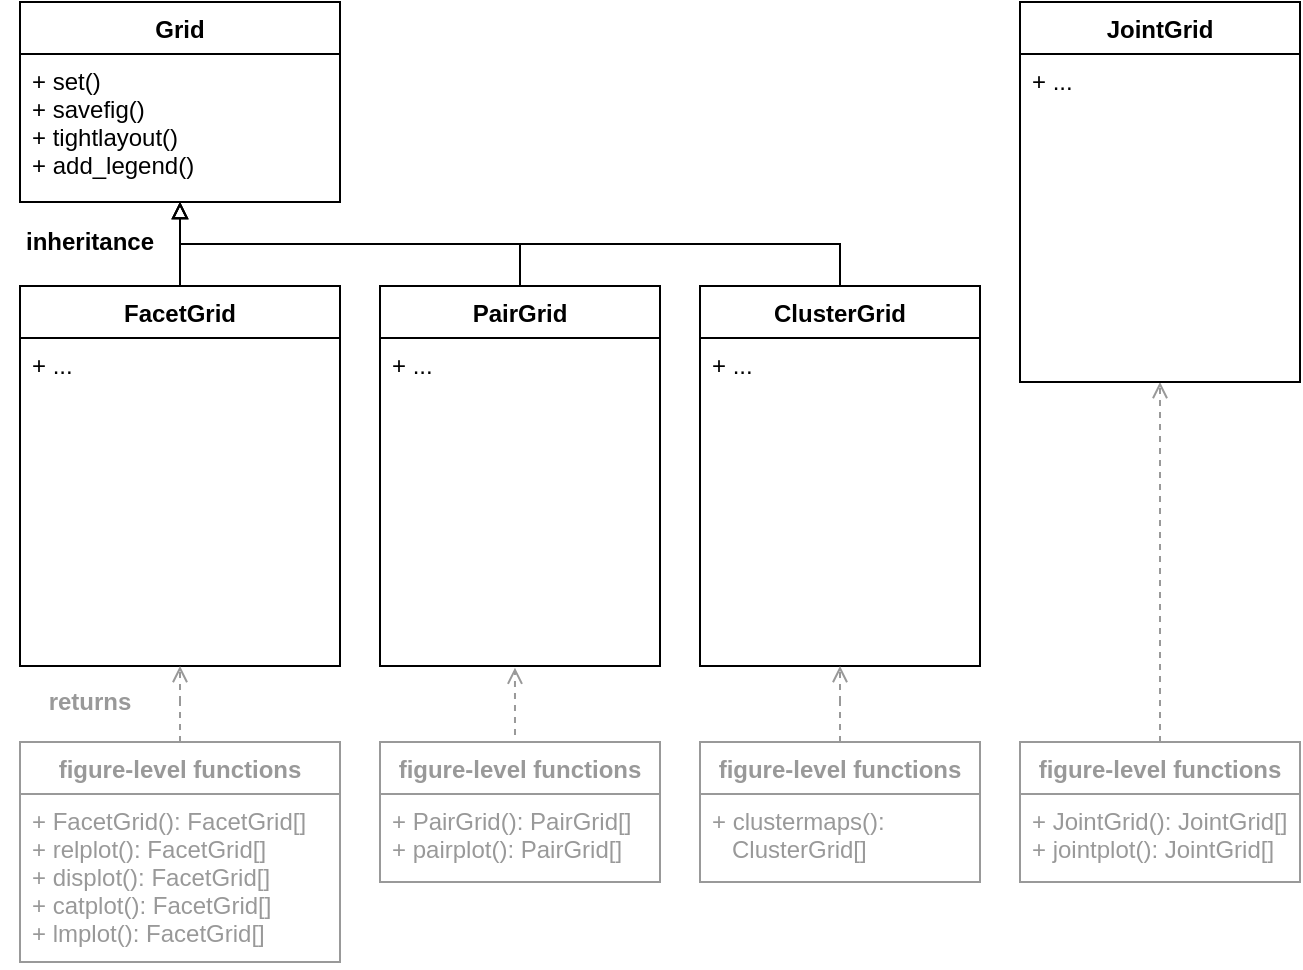 <mxfile version="13.7.7" type="device"><diagram id="jCbH1Vbx3L169Gv2vxT2" name="Page-1"><mxGraphModel dx="1673" dy="839" grid="1" gridSize="10" guides="1" tooltips="1" connect="1" arrows="1" fold="1" page="1" pageScale="1" pageWidth="827" pageHeight="1169" background="#ffffff" math="0" shadow="0"><root><mxCell id="0"/><mxCell id="1" parent="0"/><mxCell id="2" value="Grid" style="swimlane;fontStyle=1;align=center;verticalAlign=top;childLayout=stackLayout;horizontal=1;startSize=26;horizontalStack=0;resizeParent=1;resizeParentMax=0;resizeLast=0;collapsible=1;marginBottom=0;swimlaneFillColor=#ffffff;fontFamily=Helvetica;" parent="1" vertex="1"><mxGeometry x="40" y="40" width="160" height="100" as="geometry"/></mxCell><mxCell id="5" value="+ set()&#10;+ savefig()&#10;+ tightlayout()&#10;+ add_legend()" style="text;strokeColor=none;fillColor=none;align=left;verticalAlign=top;spacingLeft=4;spacingRight=4;overflow=hidden;rotatable=0;points=[[0,0.5],[1,0.5]];portConstraint=eastwest;fontFamily=Helvetica;" parent="2" vertex="1"><mxGeometry y="26" width="160" height="74" as="geometry"/></mxCell><mxCell id="9" style="edgeStyle=orthogonalEdgeStyle;rounded=0;html=1;exitX=0.5;exitY=0;jettySize=auto;orthogonalLoop=1;endArrow=block;endFill=0;fontFamily=Helvetica;" parent="1" source="6" target="2" edge="1"><mxGeometry relative="1" as="geometry"/></mxCell><mxCell id="6" value="FacetGrid" style="swimlane;fontStyle=1;align=center;verticalAlign=top;childLayout=stackLayout;horizontal=1;startSize=26;horizontalStack=0;resizeParent=1;resizeParentMax=0;resizeLast=0;collapsible=1;marginBottom=0;swimlaneFillColor=#ffffff;fontFamily=Helvetica;" parent="1" vertex="1"><mxGeometry x="40" y="182" width="160" height="190" as="geometry"/></mxCell><mxCell id="7" value="+ ..." style="text;strokeColor=none;fillColor=none;align=left;verticalAlign=top;spacingLeft=4;spacingRight=4;overflow=hidden;rotatable=0;points=[[0,0.5],[1,0.5]];portConstraint=eastwest;fontFamily=Helvetica;" parent="6" vertex="1"><mxGeometry y="26" width="160" height="164" as="geometry"/></mxCell><mxCell id="12" style="edgeStyle=orthogonalEdgeStyle;rounded=0;html=1;exitX=0.5;exitY=0;endArrow=block;endFill=0;jettySize=auto;orthogonalLoop=1;fontFamily=Helvetica;" parent="1" source="10" target="2" edge="1"><mxGeometry relative="1" as="geometry"/></mxCell><mxCell id="10" value="PairGrid" style="swimlane;fontStyle=1;align=center;verticalAlign=top;childLayout=stackLayout;horizontal=1;startSize=26;horizontalStack=0;resizeParent=1;resizeParentMax=0;resizeLast=0;collapsible=1;marginBottom=0;swimlaneFillColor=#ffffff;fontFamily=Helvetica;" parent="1" vertex="1"><mxGeometry x="220" y="182" width="140" height="190" as="geometry"/></mxCell><mxCell id="11" value="+ ..." style="text;strokeColor=none;fillColor=none;align=left;verticalAlign=top;spacingLeft=4;spacingRight=4;overflow=hidden;rotatable=0;points=[[0,0.5],[1,0.5]];portConstraint=eastwest;fontFamily=Helvetica;" parent="10" vertex="1"><mxGeometry y="26" width="140" height="164" as="geometry"/></mxCell><mxCell id="15" style="edgeStyle=orthogonalEdgeStyle;rounded=0;html=1;exitX=0.5;exitY=0;endArrow=block;endFill=0;jettySize=auto;orthogonalLoop=1;fontFamily=Helvetica;" parent="1" source="13" target="2" edge="1"><mxGeometry relative="1" as="geometry"/></mxCell><mxCell id="13" value="ClusterGrid" style="swimlane;fontStyle=1;align=center;verticalAlign=top;childLayout=stackLayout;horizontal=1;startSize=26;horizontalStack=0;resizeParent=1;resizeParentMax=0;resizeLast=0;collapsible=1;marginBottom=0;swimlaneFillColor=#ffffff;fontFamily=Helvetica;" parent="1" vertex="1"><mxGeometry x="380" y="182" width="140" height="190" as="geometry"/></mxCell><mxCell id="14" value="+ ..." style="text;strokeColor=none;fillColor=none;align=left;verticalAlign=top;spacingLeft=4;spacingRight=4;overflow=hidden;rotatable=0;points=[[0,0.5],[1,0.5]];portConstraint=eastwest;fontFamily=Helvetica;" parent="13" vertex="1"><mxGeometry y="26" width="140" height="164" as="geometry"/></mxCell><mxCell id="30" style="edgeStyle=orthogonalEdgeStyle;rounded=0;html=1;exitX=0.5;exitY=0;dashed=1;endArrow=open;endFill=0;jettySize=auto;orthogonalLoop=1;fontFamily=Helvetica;strokeColor=#999999;" parent="1" source="22" target="6" edge="1"><mxGeometry relative="1" as="geometry"/></mxCell><mxCell id="31" style="edgeStyle=orthogonalEdgeStyle;rounded=0;html=1;exitX=0.5;exitY=0;entryX=0.482;entryY=1.005;entryPerimeter=0;dashed=1;endArrow=open;endFill=0;jettySize=auto;orthogonalLoop=1;fontFamily=Helvetica;strokeColor=#999999;" parent="1" source="24" target="11" edge="1"><mxGeometry relative="1" as="geometry"/></mxCell><mxCell id="32" style="edgeStyle=orthogonalEdgeStyle;rounded=0;html=1;exitX=0.5;exitY=0;dashed=1;endArrow=open;endFill=0;jettySize=auto;orthogonalLoop=1;fontFamily=Helvetica;strokeColor=#999999;" parent="1" source="26" target="13" edge="1"><mxGeometry relative="1" as="geometry"/></mxCell><mxCell id="33" style="edgeStyle=orthogonalEdgeStyle;rounded=0;html=1;exitX=0.5;exitY=0;dashed=1;endArrow=open;endFill=0;jettySize=auto;orthogonalLoop=1;fontFamily=Helvetica;strokeColor=#999999;" parent="1" source="28" target="16" edge="1"><mxGeometry relative="1" as="geometry"/></mxCell><mxCell id="34" value="inheritance" style="text;html=1;strokeColor=none;fillColor=none;align=center;verticalAlign=middle;whiteSpace=wrap;rounded=0;fontFamily=Helvetica;fontStyle=1" parent="1" vertex="1"><mxGeometry x="30" y="150" width="90" height="20" as="geometry"/></mxCell><mxCell id="35" value="&lt;font color=&quot;#999999&quot;&gt;returns&lt;/font&gt;" style="text;html=1;strokeColor=none;fillColor=none;align=center;verticalAlign=middle;whiteSpace=wrap;rounded=0;fontFamily=Helvetica;fontStyle=1" parent="1" vertex="1"><mxGeometry x="30" y="380" width="90" height="20" as="geometry"/></mxCell><mxCell id="16" value="JointGrid" style="swimlane;fontStyle=1;align=center;verticalAlign=top;childLayout=stackLayout;horizontal=1;startSize=26;horizontalStack=0;resizeParent=1;resizeParentMax=0;resizeLast=0;collapsible=1;marginBottom=0;swimlaneFillColor=#ffffff;fontFamily=Helvetica;" parent="1" vertex="1"><mxGeometry x="540" y="40" width="140" height="190" as="geometry"/></mxCell><mxCell id="17" value="+ ..." style="text;strokeColor=none;fillColor=none;align=left;verticalAlign=top;spacingLeft=4;spacingRight=4;overflow=hidden;rotatable=0;points=[[0,0.5],[1,0.5]];portConstraint=eastwest;fontFamily=Helvetica;" parent="16" vertex="1"><mxGeometry y="26" width="140" height="164" as="geometry"/></mxCell><mxCell id="22" value="figure-level functions" style="swimlane;fontStyle=1;align=center;verticalAlign=top;childLayout=stackLayout;horizontal=1;startSize=26;horizontalStack=0;resizeParent=1;resizeParentMax=0;resizeLast=0;collapsible=1;marginBottom=0;swimlaneFillColor=#ffffff;fontFamily=Helvetica;strokeColor=#999999;fontColor=#999999;" parent="1" vertex="1"><mxGeometry x="40" y="410" width="160" height="110" as="geometry"/></mxCell><mxCell id="23" value="+ FacetGrid(): FacetGrid[]&#10;+ relplot(): FacetGrid[]&#10;+ displot(): FacetGrid[]&#10;+ catplot(): FacetGrid[]&#10;+ lmplot(): FacetGrid[]" style="text;strokeColor=#999999;fillColor=none;align=left;verticalAlign=top;spacingLeft=4;spacingRight=4;overflow=hidden;rotatable=0;points=[[0,0.5],[1,0.5]];portConstraint=eastwest;fontFamily=Helvetica;fontColor=#999999;" parent="22" vertex="1"><mxGeometry y="26" width="160" height="84" as="geometry"/></mxCell><mxCell id="24" value="figure-level functions" style="swimlane;fontStyle=1;align=center;verticalAlign=top;childLayout=stackLayout;horizontal=1;startSize=26;horizontalStack=0;resizeParent=1;resizeParentMax=0;resizeLast=0;collapsible=1;marginBottom=0;swimlaneFillColor=#ffffff;fontFamily=Helvetica;strokeColor=#999999;fontColor=#999999;" parent="1" vertex="1"><mxGeometry x="220" y="410" width="140" height="70" as="geometry"/></mxCell><mxCell id="25" value="+ PairGrid(): PairGrid[]&#10;+ pairplot(): PairGrid[]" style="text;strokeColor=#999999;fillColor=none;align=left;verticalAlign=top;spacingLeft=4;spacingRight=4;overflow=hidden;rotatable=0;points=[[0,0.5],[1,0.5]];portConstraint=eastwest;fontFamily=Helvetica;fontColor=#999999;" parent="24" vertex="1"><mxGeometry y="26" width="140" height="44" as="geometry"/></mxCell><mxCell id="26" value="figure-level functions" style="swimlane;fontStyle=1;align=center;verticalAlign=top;childLayout=stackLayout;horizontal=1;startSize=26;horizontalStack=0;resizeParent=1;resizeParentMax=0;resizeLast=0;collapsible=1;marginBottom=0;swimlaneFillColor=#ffffff;fontFamily=Helvetica;strokeColor=#999999;fontColor=#999999;" parent="1" vertex="1"><mxGeometry x="380" y="410" width="140" height="70" as="geometry"/></mxCell><mxCell id="27" value="+ clustermaps(): &#10;   ClusterGrid[]" style="text;strokeColor=#999999;fillColor=none;align=left;verticalAlign=top;spacingLeft=4;spacingRight=4;overflow=hidden;rotatable=0;points=[[0,0.5],[1,0.5]];portConstraint=eastwest;fontFamily=Helvetica;fontColor=#999999;" parent="26" vertex="1"><mxGeometry y="26" width="140" height="44" as="geometry"/></mxCell><mxCell id="28" value="figure-level functions" style="swimlane;fontStyle=1;align=center;verticalAlign=top;childLayout=stackLayout;horizontal=1;startSize=26;horizontalStack=0;resizeParent=1;resizeParentMax=0;resizeLast=0;collapsible=1;marginBottom=0;swimlaneFillColor=#ffffff;fontFamily=Helvetica;strokeColor=#999999;fontColor=#999999;" parent="1" vertex="1"><mxGeometry x="540" y="410" width="140" height="70" as="geometry"/></mxCell><mxCell id="29" value="+ JointGrid(): JointGrid[]&#10;+ jointplot(): JointGrid[]" style="text;strokeColor=#999999;fillColor=none;align=left;verticalAlign=top;spacingLeft=4;spacingRight=4;overflow=hidden;rotatable=0;points=[[0,0.5],[1,0.5]];portConstraint=eastwest;fontFamily=Helvetica;fontColor=#999999;" parent="28" vertex="1"><mxGeometry y="26" width="140" height="44" as="geometry"/></mxCell></root></mxGraphModel></diagram></mxfile>